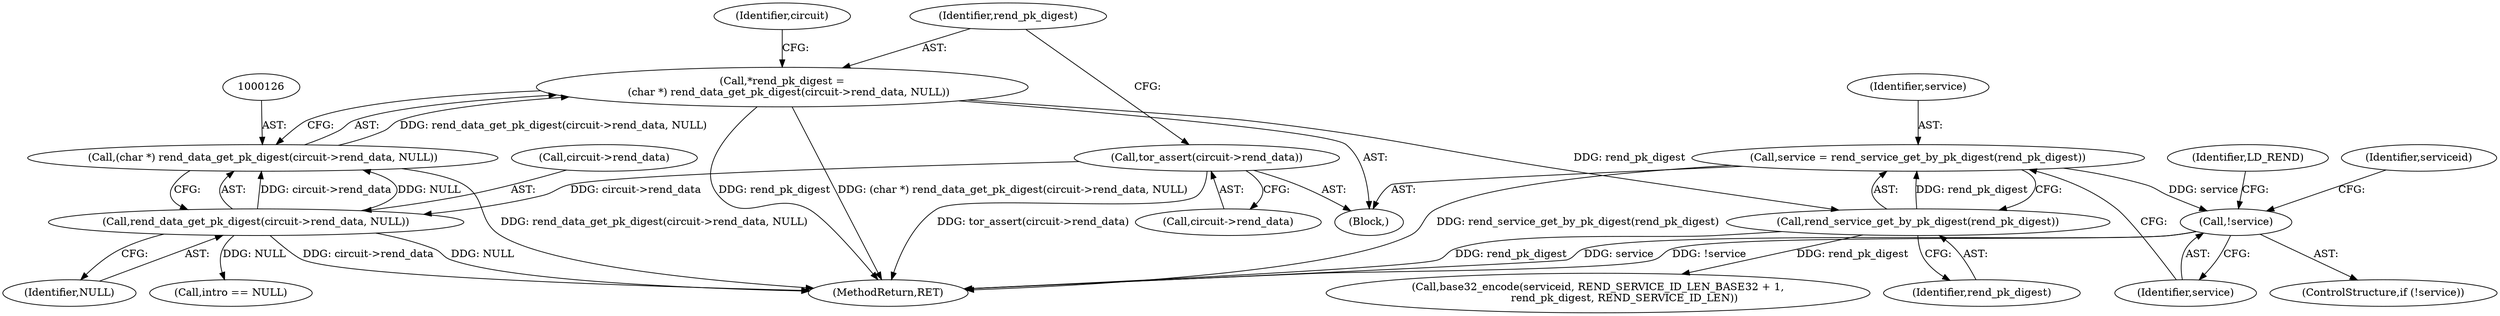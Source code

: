digraph "0_tor_09ea89764a4d3a907808ed7d4fe42abfe64bd486@pointer" {
"1000145" [label="(Call,service = rend_service_get_by_pk_digest(rend_pk_digest))"];
"1000147" [label="(Call,rend_service_get_by_pk_digest(rend_pk_digest))"];
"1000123" [label="(Call,*rend_pk_digest =\n    (char *) rend_data_get_pk_digest(circuit->rend_data, NULL))"];
"1000125" [label="(Call,(char *) rend_data_get_pk_digest(circuit->rend_data, NULL))"];
"1000127" [label="(Call,rend_data_get_pk_digest(circuit->rend_data, NULL))"];
"1000118" [label="(Call,tor_assert(circuit->rend_data))"];
"1000150" [label="(Call,!service)"];
"1000150" [label="(Call,!service)"];
"1000124" [label="(Identifier,rend_pk_digest)"];
"1000149" [label="(ControlStructure,if (!service))"];
"1000176" [label="(Call,intro == NULL)"];
"1000151" [label="(Identifier,service)"];
"1000147" [label="(Call,rend_service_get_by_pk_digest(rend_pk_digest))"];
"1000146" [label="(Identifier,service)"];
"1000165" [label="(Identifier,serviceid)"];
"1000164" [label="(Call,base32_encode(serviceid, REND_SERVICE_ID_LEN_BASE32 + 1,\n                rend_pk_digest, REND_SERVICE_ID_LEN))"];
"1000127" [label="(Call,rend_data_get_pk_digest(circuit->rend_data, NULL))"];
"1000118" [label="(Call,tor_assert(circuit->rend_data))"];
"1000231" [label="(MethodReturn,RET)"];
"1000119" [label="(Call,circuit->rend_data)"];
"1000125" [label="(Call,(char *) rend_data_get_pk_digest(circuit->rend_data, NULL))"];
"1000136" [label="(Identifier,circuit)"];
"1000131" [label="(Identifier,NULL)"];
"1000148" [label="(Identifier,rend_pk_digest)"];
"1000128" [label="(Call,circuit->rend_data)"];
"1000123" [label="(Call,*rend_pk_digest =\n    (char *) rend_data_get_pk_digest(circuit->rend_data, NULL))"];
"1000145" [label="(Call,service = rend_service_get_by_pk_digest(rend_pk_digest))"];
"1000154" [label="(Identifier,LD_REND)"];
"1000108" [label="(Block,)"];
"1000145" -> "1000108"  [label="AST: "];
"1000145" -> "1000147"  [label="CFG: "];
"1000146" -> "1000145"  [label="AST: "];
"1000147" -> "1000145"  [label="AST: "];
"1000151" -> "1000145"  [label="CFG: "];
"1000145" -> "1000231"  [label="DDG: rend_service_get_by_pk_digest(rend_pk_digest)"];
"1000147" -> "1000145"  [label="DDG: rend_pk_digest"];
"1000145" -> "1000150"  [label="DDG: service"];
"1000147" -> "1000148"  [label="CFG: "];
"1000148" -> "1000147"  [label="AST: "];
"1000147" -> "1000231"  [label="DDG: rend_pk_digest"];
"1000123" -> "1000147"  [label="DDG: rend_pk_digest"];
"1000147" -> "1000164"  [label="DDG: rend_pk_digest"];
"1000123" -> "1000108"  [label="AST: "];
"1000123" -> "1000125"  [label="CFG: "];
"1000124" -> "1000123"  [label="AST: "];
"1000125" -> "1000123"  [label="AST: "];
"1000136" -> "1000123"  [label="CFG: "];
"1000123" -> "1000231"  [label="DDG: (char *) rend_data_get_pk_digest(circuit->rend_data, NULL)"];
"1000123" -> "1000231"  [label="DDG: rend_pk_digest"];
"1000125" -> "1000123"  [label="DDG: rend_data_get_pk_digest(circuit->rend_data, NULL)"];
"1000125" -> "1000127"  [label="CFG: "];
"1000126" -> "1000125"  [label="AST: "];
"1000127" -> "1000125"  [label="AST: "];
"1000125" -> "1000231"  [label="DDG: rend_data_get_pk_digest(circuit->rend_data, NULL)"];
"1000127" -> "1000125"  [label="DDG: circuit->rend_data"];
"1000127" -> "1000125"  [label="DDG: NULL"];
"1000127" -> "1000131"  [label="CFG: "];
"1000128" -> "1000127"  [label="AST: "];
"1000131" -> "1000127"  [label="AST: "];
"1000127" -> "1000231"  [label="DDG: circuit->rend_data"];
"1000127" -> "1000231"  [label="DDG: NULL"];
"1000118" -> "1000127"  [label="DDG: circuit->rend_data"];
"1000127" -> "1000176"  [label="DDG: NULL"];
"1000118" -> "1000108"  [label="AST: "];
"1000118" -> "1000119"  [label="CFG: "];
"1000119" -> "1000118"  [label="AST: "];
"1000124" -> "1000118"  [label="CFG: "];
"1000118" -> "1000231"  [label="DDG: tor_assert(circuit->rend_data)"];
"1000150" -> "1000149"  [label="AST: "];
"1000150" -> "1000151"  [label="CFG: "];
"1000151" -> "1000150"  [label="AST: "];
"1000154" -> "1000150"  [label="CFG: "];
"1000165" -> "1000150"  [label="CFG: "];
"1000150" -> "1000231"  [label="DDG: service"];
"1000150" -> "1000231"  [label="DDG: !service"];
}

